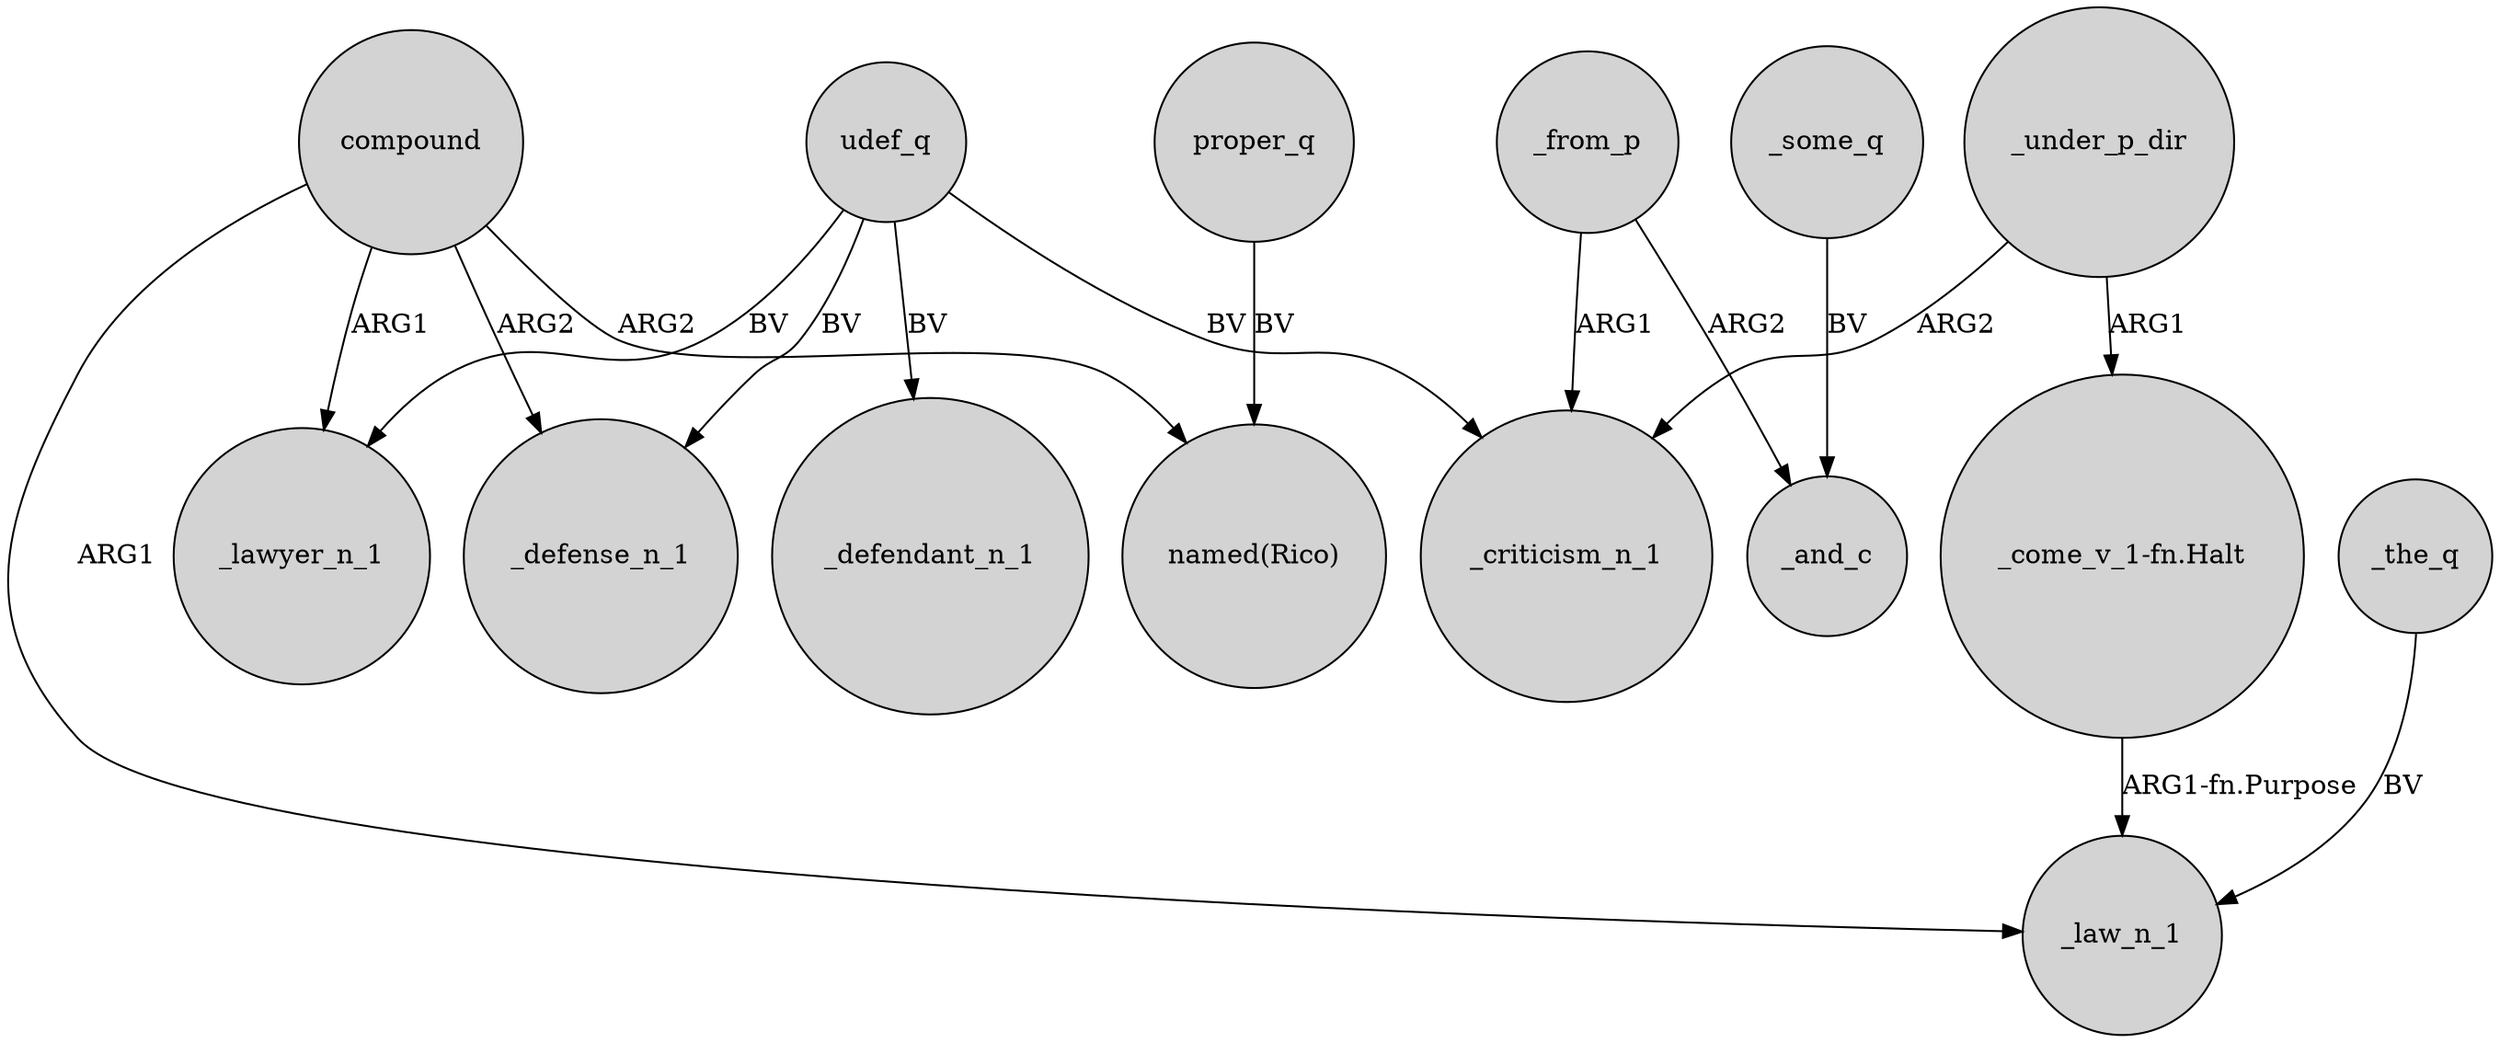 digraph {
	node [shape=circle style=filled]
	"_come_v_1-fn.Halt" -> _law_n_1 [label="ARG1-fn.Purpose"]
	udef_q -> _lawyer_n_1 [label=BV]
	compound -> _law_n_1 [label=ARG1]
	_from_p -> _criticism_n_1 [label=ARG1]
	_under_p_dir -> _criticism_n_1 [label=ARG2]
	compound -> _lawyer_n_1 [label=ARG1]
	compound -> _defense_n_1 [label=ARG2]
	udef_q -> _defense_n_1 [label=BV]
	_under_p_dir -> "_come_v_1-fn.Halt" [label=ARG1]
	proper_q -> "named(Rico)" [label=BV]
	_the_q -> _law_n_1 [label=BV]
	compound -> "named(Rico)" [label=ARG2]
	_some_q -> _and_c [label=BV]
	udef_q -> _criticism_n_1 [label=BV]
	_from_p -> _and_c [label=ARG2]
	udef_q -> _defendant_n_1 [label=BV]
}
